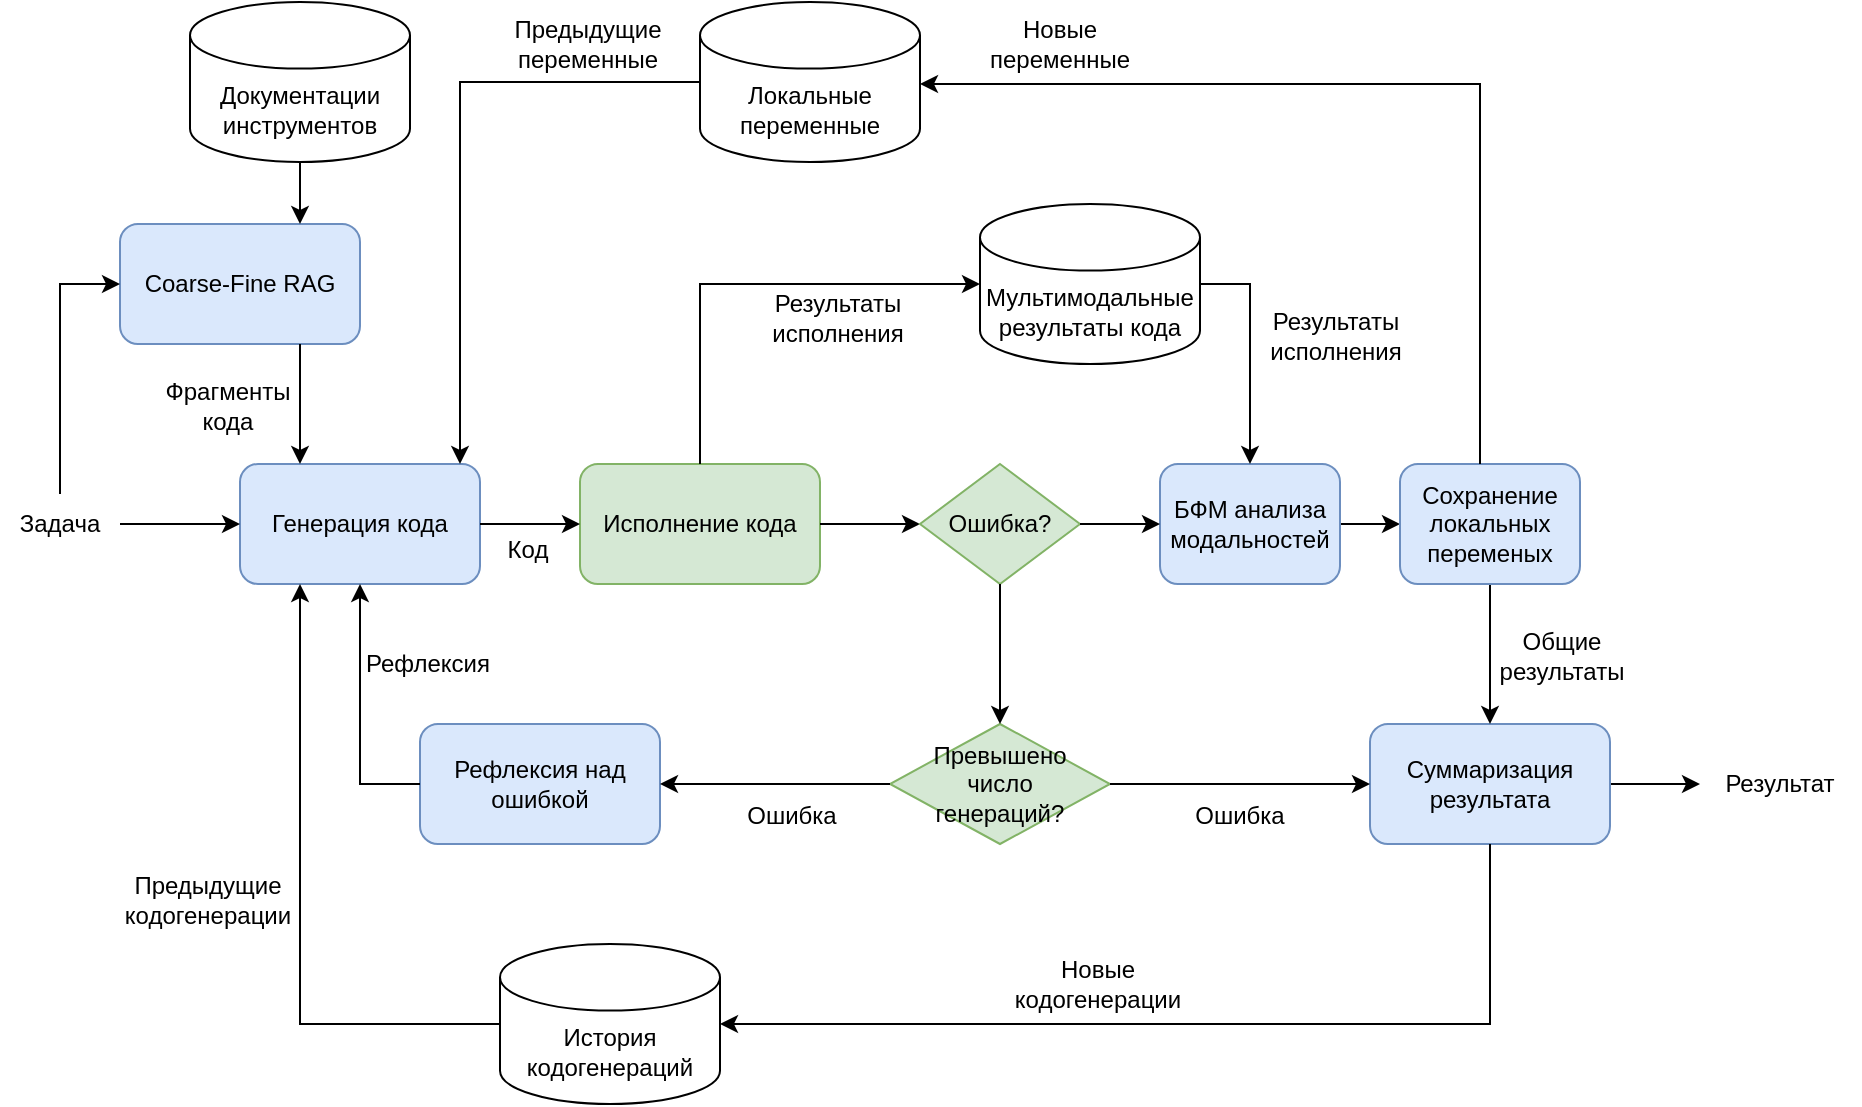 <mxfile version="26.0.9">
  <diagram name="Page-1" id="VF7guoE1v887lzInSEcO">
    <mxGraphModel dx="2537" dy="909" grid="1" gridSize="10" guides="1" tooltips="1" connect="1" arrows="1" fold="1" page="1" pageScale="1" pageWidth="850" pageHeight="1100" math="0" shadow="0">
      <root>
        <mxCell id="0" />
        <mxCell id="1" parent="0" />
        <mxCell id="ou2xckjVjlczJj185NQU-1" value="Генерация кода" style="rounded=1;whiteSpace=wrap;html=1;fillColor=#dae8fc;strokeColor=#6c8ebf;" vertex="1" parent="1">
          <mxGeometry x="110" y="370" width="120" height="60" as="geometry" />
        </mxCell>
        <mxCell id="ou2xckjVjlczJj185NQU-2" value="Coarse-Fine RAG" style="rounded=1;whiteSpace=wrap;html=1;fillColor=#dae8fc;strokeColor=#6c8ebf;" vertex="1" parent="1">
          <mxGeometry x="50" y="250" width="120" height="60" as="geometry" />
        </mxCell>
        <mxCell id="ou2xckjVjlczJj185NQU-3" value="Исполнение кода" style="rounded=1;whiteSpace=wrap;html=1;fillColor=#d5e8d4;strokeColor=#82b366;" vertex="1" parent="1">
          <mxGeometry x="280" y="370" width="120" height="60" as="geometry" />
        </mxCell>
        <mxCell id="ou2xckjVjlczJj185NQU-4" value="Рефлексия над ошибкой" style="rounded=1;whiteSpace=wrap;html=1;fillColor=#dae8fc;strokeColor=#6c8ebf;" vertex="1" parent="1">
          <mxGeometry x="200" y="500" width="120" height="60" as="geometry" />
        </mxCell>
        <mxCell id="ou2xckjVjlczJj185NQU-31" value="" style="edgeStyle=orthogonalEdgeStyle;rounded=0;orthogonalLoop=1;jettySize=auto;html=1;" edge="1" parent="1" source="ou2xckjVjlczJj185NQU-5" target="ou2xckjVjlczJj185NQU-30">
          <mxGeometry relative="1" as="geometry" />
        </mxCell>
        <mxCell id="ou2xckjVjlczJj185NQU-5" value="БФМ анализа модальностей" style="rounded=1;whiteSpace=wrap;html=1;fillColor=#dae8fc;strokeColor=#6c8ebf;" vertex="1" parent="1">
          <mxGeometry x="570" y="370" width="90" height="60" as="geometry" />
        </mxCell>
        <mxCell id="ou2xckjVjlczJj185NQU-45" value="" style="edgeStyle=orthogonalEdgeStyle;rounded=0;orthogonalLoop=1;jettySize=auto;html=1;" edge="1" parent="1" source="ou2xckjVjlczJj185NQU-6" target="ou2xckjVjlczJj185NQU-44">
          <mxGeometry relative="1" as="geometry" />
        </mxCell>
        <mxCell id="ou2xckjVjlczJj185NQU-6" value="Суммаризация результата" style="rounded=1;whiteSpace=wrap;html=1;fillColor=#dae8fc;strokeColor=#6c8ebf;" vertex="1" parent="1">
          <mxGeometry x="675" y="500" width="120" height="60" as="geometry" />
        </mxCell>
        <mxCell id="ou2xckjVjlczJj185NQU-8" value="" style="edgeStyle=orthogonalEdgeStyle;rounded=0;orthogonalLoop=1;jettySize=auto;html=1;" edge="1" parent="1" source="ou2xckjVjlczJj185NQU-7" target="ou2xckjVjlczJj185NQU-1">
          <mxGeometry relative="1" as="geometry" />
        </mxCell>
        <mxCell id="ou2xckjVjlczJj185NQU-7" value="Задача" style="text;html=1;align=center;verticalAlign=middle;whiteSpace=wrap;rounded=0;" vertex="1" parent="1">
          <mxGeometry x="-10" y="385" width="60" height="30" as="geometry" />
        </mxCell>
        <mxCell id="ou2xckjVjlczJj185NQU-9" value="" style="endArrow=classic;html=1;rounded=0;exitX=0.5;exitY=0;exitDx=0;exitDy=0;entryX=0;entryY=0.5;entryDx=0;entryDy=0;edgeStyle=orthogonalEdgeStyle;" edge="1" parent="1" source="ou2xckjVjlczJj185NQU-7" target="ou2xckjVjlczJj185NQU-2">
          <mxGeometry width="50" height="50" relative="1" as="geometry">
            <mxPoint x="260" y="360" as="sourcePoint" />
            <mxPoint x="310" y="310" as="targetPoint" />
          </mxGeometry>
        </mxCell>
        <mxCell id="ou2xckjVjlczJj185NQU-10" value="Документации инструментов" style="shape=cylinder3;whiteSpace=wrap;html=1;boundedLbl=1;backgroundOutline=1;size=16.655;" vertex="1" parent="1">
          <mxGeometry x="85" y="139" width="110" height="80" as="geometry" />
        </mxCell>
        <mxCell id="ou2xckjVjlczJj185NQU-11" value="" style="endArrow=classic;html=1;rounded=0;exitX=0.5;exitY=1;exitDx=0;exitDy=0;exitPerimeter=0;entryX=0.75;entryY=0;entryDx=0;entryDy=0;" edge="1" parent="1" source="ou2xckjVjlczJj185NQU-10" target="ou2xckjVjlczJj185NQU-2">
          <mxGeometry width="50" height="50" relative="1" as="geometry">
            <mxPoint x="260" y="360" as="sourcePoint" />
            <mxPoint x="310" y="310" as="targetPoint" />
          </mxGeometry>
        </mxCell>
        <mxCell id="ou2xckjVjlczJj185NQU-12" value="" style="endArrow=classic;html=1;rounded=0;exitX=0.75;exitY=1;exitDx=0;exitDy=0;entryX=0.25;entryY=0;entryDx=0;entryDy=0;" edge="1" parent="1" source="ou2xckjVjlczJj185NQU-2" target="ou2xckjVjlczJj185NQU-1">
          <mxGeometry width="50" height="50" relative="1" as="geometry">
            <mxPoint x="260" y="360" as="sourcePoint" />
            <mxPoint x="310" y="310" as="targetPoint" />
          </mxGeometry>
        </mxCell>
        <mxCell id="ou2xckjVjlczJj185NQU-13" value="Фрагменты кода" style="text;html=1;align=center;verticalAlign=middle;whiteSpace=wrap;rounded=0;" vertex="1" parent="1">
          <mxGeometry x="74" y="326" width="60" height="30" as="geometry" />
        </mxCell>
        <mxCell id="ou2xckjVjlczJj185NQU-14" value="" style="endArrow=classic;html=1;rounded=0;exitX=1;exitY=0.5;exitDx=0;exitDy=0;entryX=0;entryY=0.5;entryDx=0;entryDy=0;" edge="1" parent="1" source="ou2xckjVjlczJj185NQU-1" target="ou2xckjVjlczJj185NQU-3">
          <mxGeometry width="50" height="50" relative="1" as="geometry">
            <mxPoint x="260" y="360" as="sourcePoint" />
            <mxPoint x="310" y="310" as="targetPoint" />
          </mxGeometry>
        </mxCell>
        <mxCell id="ou2xckjVjlczJj185NQU-15" value="Локальные переменные" style="shape=cylinder3;whiteSpace=wrap;html=1;boundedLbl=1;backgroundOutline=1;size=16.655;" vertex="1" parent="1">
          <mxGeometry x="340" y="139" width="110" height="80" as="geometry" />
        </mxCell>
        <mxCell id="ou2xckjVjlczJj185NQU-16" value="Мультимодальные результаты кода" style="shape=cylinder3;whiteSpace=wrap;html=1;boundedLbl=1;backgroundOutline=1;size=16.655;" vertex="1" parent="1">
          <mxGeometry x="480" y="240" width="110" height="80" as="geometry" />
        </mxCell>
        <mxCell id="ou2xckjVjlczJj185NQU-17" value="" style="endArrow=classic;html=1;rounded=0;exitX=1;exitY=0.5;exitDx=0;exitDy=0;entryX=0;entryY=0.5;entryDx=0;entryDy=0;" edge="1" parent="1" source="ou2xckjVjlczJj185NQU-3" target="ou2xckjVjlczJj185NQU-19">
          <mxGeometry width="50" height="50" relative="1" as="geometry">
            <mxPoint x="260" y="510" as="sourcePoint" />
            <mxPoint x="310" y="460" as="targetPoint" />
          </mxGeometry>
        </mxCell>
        <mxCell id="ou2xckjVjlczJj185NQU-18" value="" style="endArrow=classic;html=1;rounded=0;exitX=0;exitY=0.5;exitDx=0;exitDy=0;entryX=0.5;entryY=1;entryDx=0;entryDy=0;edgeStyle=orthogonalEdgeStyle;" edge="1" parent="1" source="ou2xckjVjlczJj185NQU-4" target="ou2xckjVjlczJj185NQU-1">
          <mxGeometry width="50" height="50" relative="1" as="geometry">
            <mxPoint x="420" y="440" as="sourcePoint" />
            <mxPoint x="360" y="540" as="targetPoint" />
          </mxGeometry>
        </mxCell>
        <mxCell id="ou2xckjVjlczJj185NQU-19" value="Ошибка?" style="rhombus;whiteSpace=wrap;html=1;fillColor=#d5e8d4;strokeColor=#82b366;" vertex="1" parent="1">
          <mxGeometry x="450" y="370" width="80" height="60" as="geometry" />
        </mxCell>
        <mxCell id="ou2xckjVjlczJj185NQU-20" value="Превышено &lt;br&gt;число &lt;br&gt;генераций?" style="rhombus;whiteSpace=wrap;html=1;rounded=0;fillColor=#d5e8d4;strokeColor=#82b366;" vertex="1" parent="1">
          <mxGeometry x="435" y="500" width="110" height="60" as="geometry" />
        </mxCell>
        <mxCell id="ou2xckjVjlczJj185NQU-22" value="" style="endArrow=classic;html=1;rounded=0;exitX=0.5;exitY=1;exitDx=0;exitDy=0;entryX=0.5;entryY=0;entryDx=0;entryDy=0;" edge="1" parent="1" source="ou2xckjVjlczJj185NQU-19" target="ou2xckjVjlczJj185NQU-20">
          <mxGeometry width="50" height="50" relative="1" as="geometry">
            <mxPoint x="260" y="510" as="sourcePoint" />
            <mxPoint x="310" y="460" as="targetPoint" />
          </mxGeometry>
        </mxCell>
        <mxCell id="ou2xckjVjlczJj185NQU-23" value="" style="endArrow=classic;html=1;rounded=0;exitX=1;exitY=0.5;exitDx=0;exitDy=0;entryX=0;entryY=0.5;entryDx=0;entryDy=0;" edge="1" parent="1" source="ou2xckjVjlczJj185NQU-19" target="ou2xckjVjlczJj185NQU-5">
          <mxGeometry width="50" height="50" relative="1" as="geometry">
            <mxPoint x="260" y="510" as="sourcePoint" />
            <mxPoint x="310" y="460" as="targetPoint" />
          </mxGeometry>
        </mxCell>
        <mxCell id="ou2xckjVjlczJj185NQU-24" value="" style="endArrow=classic;html=1;rounded=0;exitX=0.5;exitY=1;exitDx=0;exitDy=0;" edge="1" parent="1" source="ou2xckjVjlczJj185NQU-30" target="ou2xckjVjlczJj185NQU-6">
          <mxGeometry width="50" height="50" relative="1" as="geometry">
            <mxPoint x="260" y="510" as="sourcePoint" />
            <mxPoint x="310" y="460" as="targetPoint" />
          </mxGeometry>
        </mxCell>
        <mxCell id="ou2xckjVjlczJj185NQU-25" value="" style="endArrow=classic;html=1;rounded=0;exitX=1;exitY=0.5;exitDx=0;exitDy=0;entryX=0;entryY=0.5;entryDx=0;entryDy=0;" edge="1" parent="1" source="ou2xckjVjlczJj185NQU-20" target="ou2xckjVjlczJj185NQU-6">
          <mxGeometry width="50" height="50" relative="1" as="geometry">
            <mxPoint x="260" y="510" as="sourcePoint" />
            <mxPoint x="310" y="460" as="targetPoint" />
          </mxGeometry>
        </mxCell>
        <mxCell id="ou2xckjVjlczJj185NQU-26" value="" style="endArrow=classic;html=1;rounded=0;entryX=1;entryY=0.5;entryDx=0;entryDy=0;exitX=0;exitY=0.5;exitDx=0;exitDy=0;" edge="1" parent="1" source="ou2xckjVjlczJj185NQU-20" target="ou2xckjVjlczJj185NQU-4">
          <mxGeometry width="50" height="50" relative="1" as="geometry">
            <mxPoint x="380" y="490" as="sourcePoint" />
            <mxPoint x="310" y="460" as="targetPoint" />
          </mxGeometry>
        </mxCell>
        <mxCell id="ou2xckjVjlczJj185NQU-28" value="" style="endArrow=classic;html=1;rounded=0;edgeStyle=orthogonalEdgeStyle;" edge="1" parent="1" source="ou2xckjVjlczJj185NQU-15" target="ou2xckjVjlczJj185NQU-1">
          <mxGeometry width="50" height="50" relative="1" as="geometry">
            <mxPoint x="340" y="390" as="sourcePoint" />
            <mxPoint x="390" y="340" as="targetPoint" />
            <Array as="points">
              <mxPoint x="220" y="179" />
            </Array>
          </mxGeometry>
        </mxCell>
        <mxCell id="ou2xckjVjlczJj185NQU-30" value="Сохранение локальных переменых" style="rounded=1;whiteSpace=wrap;html=1;fillColor=#dae8fc;strokeColor=#6c8ebf;" vertex="1" parent="1">
          <mxGeometry x="690" y="370" width="90" height="60" as="geometry" />
        </mxCell>
        <mxCell id="ou2xckjVjlczJj185NQU-32" value="" style="endArrow=classic;html=1;rounded=0;edgeStyle=orthogonalEdgeStyle;" edge="1" parent="1" source="ou2xckjVjlczJj185NQU-30" target="ou2xckjVjlczJj185NQU-15">
          <mxGeometry width="50" height="50" relative="1" as="geometry">
            <mxPoint x="340" y="390" as="sourcePoint" />
            <mxPoint x="390" y="340" as="targetPoint" />
            <Array as="points">
              <mxPoint x="730" y="180" />
            </Array>
          </mxGeometry>
        </mxCell>
        <mxCell id="ou2xckjVjlczJj185NQU-33" value="" style="endArrow=classic;html=1;rounded=0;edgeStyle=orthogonalEdgeStyle;" edge="1" parent="1" source="ou2xckjVjlczJj185NQU-3" target="ou2xckjVjlczJj185NQU-16">
          <mxGeometry width="50" height="50" relative="1" as="geometry">
            <mxPoint x="340" y="390" as="sourcePoint" />
            <mxPoint x="390" y="340" as="targetPoint" />
            <Array as="points">
              <mxPoint x="340" y="280" />
            </Array>
          </mxGeometry>
        </mxCell>
        <mxCell id="ou2xckjVjlczJj185NQU-34" value="" style="endArrow=classic;html=1;rounded=0;edgeStyle=orthogonalEdgeStyle;" edge="1" parent="1" source="ou2xckjVjlczJj185NQU-16" target="ou2xckjVjlczJj185NQU-5">
          <mxGeometry width="50" height="50" relative="1" as="geometry">
            <mxPoint x="350" y="380" as="sourcePoint" />
            <mxPoint x="790" y="310" as="targetPoint" />
            <Array as="points">
              <mxPoint x="615" y="280" />
            </Array>
          </mxGeometry>
        </mxCell>
        <mxCell id="ou2xckjVjlczJj185NQU-35" value="Код" style="text;html=1;align=center;verticalAlign=middle;whiteSpace=wrap;rounded=0;" vertex="1" parent="1">
          <mxGeometry x="224" y="398" width="60" height="30" as="geometry" />
        </mxCell>
        <mxCell id="ou2xckjVjlczJj185NQU-36" value="Рефлексия" style="text;html=1;align=center;verticalAlign=middle;whiteSpace=wrap;rounded=0;" vertex="1" parent="1">
          <mxGeometry x="174" y="455" width="60" height="30" as="geometry" />
        </mxCell>
        <mxCell id="ou2xckjVjlczJj185NQU-37" value="Ошибка" style="text;html=1;align=center;verticalAlign=middle;whiteSpace=wrap;rounded=0;" vertex="1" parent="1">
          <mxGeometry x="356" y="531" width="60" height="30" as="geometry" />
        </mxCell>
        <mxCell id="ou2xckjVjlczJj185NQU-38" value="Ошибка" style="text;html=1;align=center;verticalAlign=middle;whiteSpace=wrap;rounded=0;" vertex="1" parent="1">
          <mxGeometry x="580" y="531" width="60" height="30" as="geometry" />
        </mxCell>
        <mxCell id="ou2xckjVjlczJj185NQU-39" value="Общие результаты" style="text;html=1;align=center;verticalAlign=middle;whiteSpace=wrap;rounded=0;" vertex="1" parent="1">
          <mxGeometry x="741" y="451" width="60" height="30" as="geometry" />
        </mxCell>
        <mxCell id="ou2xckjVjlczJj185NQU-40" value="Предыдущие переменные" style="text;html=1;align=center;verticalAlign=middle;whiteSpace=wrap;rounded=0;" vertex="1" parent="1">
          <mxGeometry x="244" y="145" width="80" height="30" as="geometry" />
        </mxCell>
        <mxCell id="ou2xckjVjlczJj185NQU-41" value="Новые переменные" style="text;html=1;align=center;verticalAlign=middle;whiteSpace=wrap;rounded=0;" vertex="1" parent="1">
          <mxGeometry x="480" y="145" width="80" height="30" as="geometry" />
        </mxCell>
        <mxCell id="ou2xckjVjlczJj185NQU-42" value="Результаты&lt;div&gt;исполнения&lt;/div&gt;" style="text;html=1;align=center;verticalAlign=middle;whiteSpace=wrap;rounded=0;" vertex="1" parent="1">
          <mxGeometry x="369" y="282" width="80" height="30" as="geometry" />
        </mxCell>
        <mxCell id="ou2xckjVjlczJj185NQU-43" value="Результаты&lt;div&gt;исполнения&lt;/div&gt;" style="text;html=1;align=center;verticalAlign=middle;whiteSpace=wrap;rounded=0;" vertex="1" parent="1">
          <mxGeometry x="618" y="291" width="80" height="30" as="geometry" />
        </mxCell>
        <mxCell id="ou2xckjVjlczJj185NQU-44" value="Результат" style="text;html=1;align=center;verticalAlign=middle;whiteSpace=wrap;rounded=0;" vertex="1" parent="1">
          <mxGeometry x="840" y="515" width="80" height="30" as="geometry" />
        </mxCell>
        <mxCell id="ou2xckjVjlczJj185NQU-46" value="История кодогенераций" style="shape=cylinder3;whiteSpace=wrap;html=1;boundedLbl=1;backgroundOutline=1;size=16.655;" vertex="1" parent="1">
          <mxGeometry x="240" y="610" width="110" height="80" as="geometry" />
        </mxCell>
        <mxCell id="ou2xckjVjlczJj185NQU-47" value="" style="endArrow=classic;html=1;rounded=0;edgeStyle=orthogonalEdgeStyle;" edge="1" parent="1" source="ou2xckjVjlczJj185NQU-46" target="ou2xckjVjlczJj185NQU-1">
          <mxGeometry width="50" height="50" relative="1" as="geometry">
            <mxPoint x="440" y="390" as="sourcePoint" />
            <mxPoint x="490" y="340" as="targetPoint" />
            <Array as="points">
              <mxPoint x="140" y="650" />
            </Array>
          </mxGeometry>
        </mxCell>
        <mxCell id="ou2xckjVjlczJj185NQU-48" value="" style="endArrow=classic;html=1;rounded=0;edgeStyle=orthogonalEdgeStyle;" edge="1" parent="1" source="ou2xckjVjlczJj185NQU-6" target="ou2xckjVjlczJj185NQU-46">
          <mxGeometry width="50" height="50" relative="1" as="geometry">
            <mxPoint x="440" y="390" as="sourcePoint" />
            <mxPoint x="490" y="340" as="targetPoint" />
            <Array as="points">
              <mxPoint x="735" y="650" />
            </Array>
          </mxGeometry>
        </mxCell>
        <mxCell id="ou2xckjVjlczJj185NQU-49" value="Предыдущие кодогенерации" style="text;html=1;align=center;verticalAlign=middle;whiteSpace=wrap;rounded=0;" vertex="1" parent="1">
          <mxGeometry x="64" y="573" width="60" height="30" as="geometry" />
        </mxCell>
        <mxCell id="ou2xckjVjlczJj185NQU-50" value="Новые кодогенерации" style="text;html=1;align=center;verticalAlign=middle;whiteSpace=wrap;rounded=0;" vertex="1" parent="1">
          <mxGeometry x="509" y="615" width="60" height="30" as="geometry" />
        </mxCell>
      </root>
    </mxGraphModel>
  </diagram>
</mxfile>
